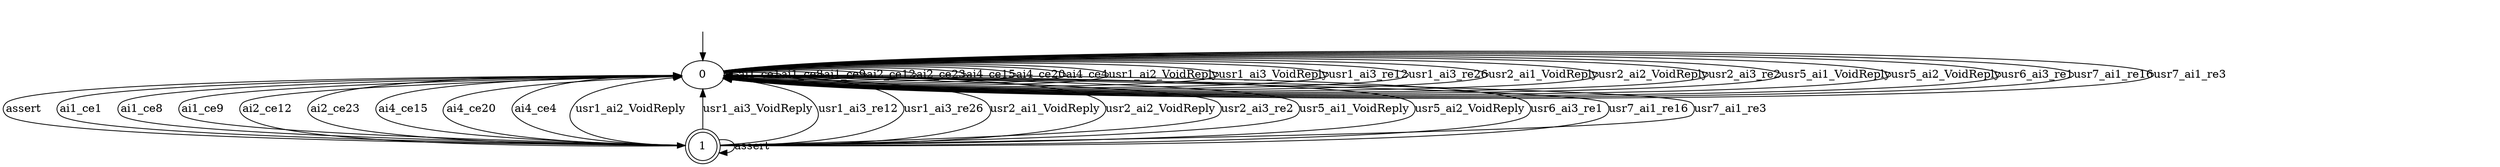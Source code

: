 digraph T3 {
0 [label="0"];
1 [label="1", shape=doublecircle];
0 -> 0  [label="ai1_ce1"];
0 -> 0  [label="ai1_ce8"];
0 -> 0  [label="ai1_ce9"];
0 -> 0  [label="ai2_ce12"];
0 -> 0  [label="ai2_ce23"];
0 -> 0  [label="ai4_ce15"];
0 -> 0  [label="ai4_ce20"];
0 -> 0  [label="ai4_ce4"];
0 -> 0  [label="usr1_ai2_VoidReply"];
0 -> 0  [label="usr1_ai3_VoidReply"];
0 -> 0  [label="usr1_ai3_re12"];
0 -> 0  [label="usr1_ai3_re26"];
0 -> 0  [label="usr2_ai1_VoidReply"];
0 -> 0  [label="usr2_ai2_VoidReply"];
0 -> 0  [label="usr2_ai3_re2"];
0 -> 0  [label="usr5_ai1_VoidReply"];
0 -> 0  [label="usr5_ai2_VoidReply"];
0 -> 0  [label="usr6_ai3_re1"];
0 -> 0  [label="usr7_ai1_re16"];
0 -> 0  [label="usr7_ai1_re3"];
0 -> 1  [label="assert"];
1 -> 0  [label="ai1_ce1"];
1 -> 0  [label="ai1_ce8"];
1 -> 0  [label="ai1_ce9"];
1 -> 0  [label="ai2_ce12"];
1 -> 0  [label="ai2_ce23"];
1 -> 0  [label="ai4_ce15"];
1 -> 0  [label="ai4_ce20"];
1 -> 0  [label="ai4_ce4"];
1 -> 0  [label="usr1_ai2_VoidReply"];
1 -> 0  [label="usr1_ai3_VoidReply"];
1 -> 0  [label="usr1_ai3_re12"];
1 -> 0  [label="usr1_ai3_re26"];
1 -> 0  [label="usr2_ai1_VoidReply"];
1 -> 0  [label="usr2_ai2_VoidReply"];
1 -> 0  [label="usr2_ai3_re2"];
1 -> 0  [label="usr5_ai1_VoidReply"];
1 -> 0  [label="usr5_ai2_VoidReply"];
1 -> 0  [label="usr6_ai3_re1"];
1 -> 0  [label="usr7_ai1_re16"];
1 -> 0  [label="usr7_ai1_re3"];
1 -> 1  [label="assert"];
__start0 [label="", shape=none];
__start0 -> 0  [label=""];
}
